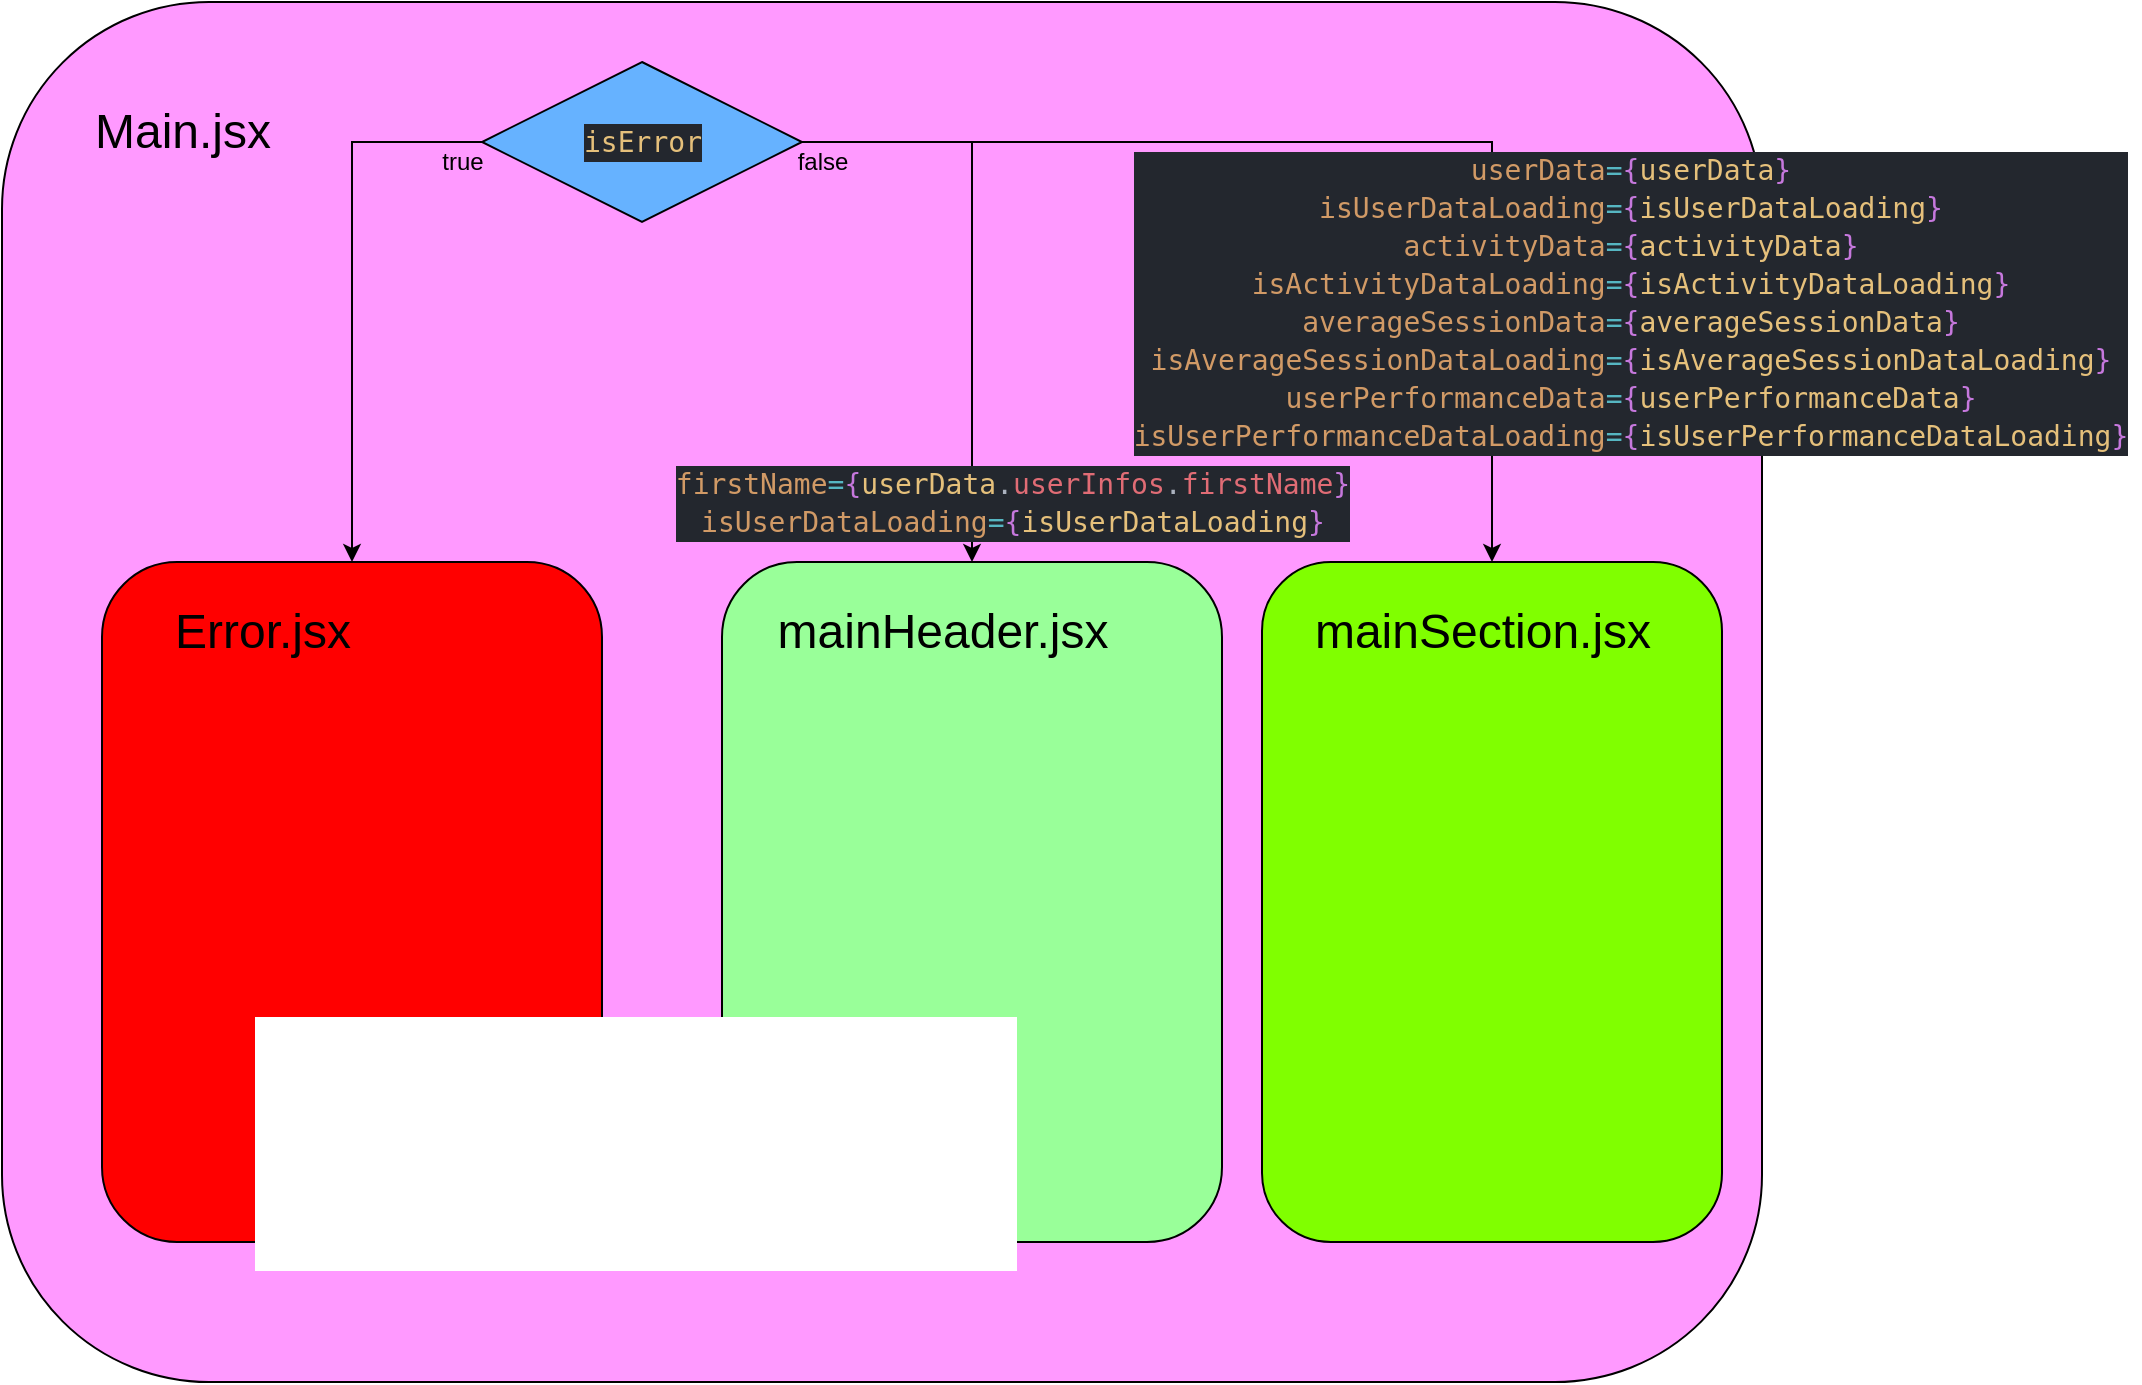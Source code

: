 <mxfile version="17.4.0" type="github">
  <diagram id="gcOafUqYc3t4vaom9Tzp" name="Page-1">
    <mxGraphModel dx="1350" dy="707" grid="1" gridSize="10" guides="1" tooltips="1" connect="1" arrows="1" fold="1" page="1" pageScale="1" pageWidth="1169" pageHeight="827" math="0" shadow="0">
      <root>
        <mxCell id="0" />
        <mxCell id="1" parent="0" />
        <mxCell id="aEwP8IYxMUIgGgLdAbBH-1" value="" style="rounded=1;whiteSpace=wrap;html=1;fontFamily=Helvetica;fontSize=24;fontColor=default;strokeColor=default;fillColor=#FF99FF;" vertex="1" parent="1">
          <mxGeometry x="100" y="10" width="880" height="690" as="geometry" />
        </mxCell>
        <mxCell id="aEwP8IYxMUIgGgLdAbBH-2" value="Main.jsx" style="text;html=1;align=center;verticalAlign=middle;resizable=0;points=[];autosize=1;strokeColor=none;fillColor=none;fontSize=24;fontFamily=Helvetica;fontColor=default;" vertex="1" parent="1">
          <mxGeometry x="140" y="60" width="100" height="30" as="geometry" />
        </mxCell>
        <mxCell id="aEwP8IYxMUIgGgLdAbBH-4" value="" style="rounded=1;whiteSpace=wrap;html=1;fillColor=#99FF99;" vertex="1" parent="1">
          <mxGeometry x="460" y="290" width="250" height="340" as="geometry" />
        </mxCell>
        <mxCell id="aEwP8IYxMUIgGgLdAbBH-5" value="mainHeader.jsx" style="text;html=1;align=center;verticalAlign=middle;resizable=0;points=[];autosize=1;strokeColor=none;fillColor=none;fontSize=24;fontFamily=Helvetica;fontColor=default;" vertex="1" parent="1">
          <mxGeometry x="480" y="310" width="180" height="30" as="geometry" />
        </mxCell>
        <mxCell id="aEwP8IYxMUIgGgLdAbBH-6" value="" style="rounded=1;whiteSpace=wrap;html=1;fillColor=#80FF00;" vertex="1" parent="1">
          <mxGeometry x="730" y="290" width="230" height="340" as="geometry" />
        </mxCell>
        <mxCell id="aEwP8IYxMUIgGgLdAbBH-7" value="mainSection.jsx" style="text;html=1;align=center;verticalAlign=middle;resizable=0;points=[];autosize=1;strokeColor=none;fillColor=none;fontSize=24;fontFamily=Helvetica;fontColor=default;" vertex="1" parent="1">
          <mxGeometry x="750" y="310" width="180" height="30" as="geometry" />
        </mxCell>
        <mxCell id="aEwP8IYxMUIgGgLdAbBH-10" value="" style="rounded=1;whiteSpace=wrap;html=1;fillColor=#FF0000;" vertex="1" parent="1">
          <mxGeometry x="150" y="290" width="250" height="340" as="geometry" />
        </mxCell>
        <mxCell id="aEwP8IYxMUIgGgLdAbBH-11" value="Error.jsx" style="text;html=1;align=center;verticalAlign=middle;resizable=0;points=[];autosize=1;strokeColor=none;fillColor=none;fontSize=24;fontFamily=Helvetica;fontColor=default;" vertex="1" parent="1">
          <mxGeometry x="180" y="310" width="100" height="30" as="geometry" />
        </mxCell>
        <mxCell id="aEwP8IYxMUIgGgLdAbBH-14" style="edgeStyle=orthogonalEdgeStyle;rounded=0;orthogonalLoop=1;jettySize=auto;html=1;exitX=1;exitY=0.5;exitDx=0;exitDy=0;entryX=0.5;entryY=0;entryDx=0;entryDy=0;" edge="1" parent="1" source="aEwP8IYxMUIgGgLdAbBH-12" target="aEwP8IYxMUIgGgLdAbBH-4">
          <mxGeometry relative="1" as="geometry" />
        </mxCell>
        <mxCell id="aEwP8IYxMUIgGgLdAbBH-15" style="edgeStyle=orthogonalEdgeStyle;rounded=0;orthogonalLoop=1;jettySize=auto;html=1;exitX=1;exitY=0.5;exitDx=0;exitDy=0;" edge="1" parent="1" source="aEwP8IYxMUIgGgLdAbBH-12" target="aEwP8IYxMUIgGgLdAbBH-6">
          <mxGeometry relative="1" as="geometry" />
        </mxCell>
        <mxCell id="aEwP8IYxMUIgGgLdAbBH-16" style="edgeStyle=orthogonalEdgeStyle;rounded=0;orthogonalLoop=1;jettySize=auto;html=1;exitX=0;exitY=0.5;exitDx=0;exitDy=0;" edge="1" parent="1" source="aEwP8IYxMUIgGgLdAbBH-12" target="aEwP8IYxMUIgGgLdAbBH-10">
          <mxGeometry relative="1" as="geometry" />
        </mxCell>
        <mxCell id="aEwP8IYxMUIgGgLdAbBH-12" value="" style="rhombus;whiteSpace=wrap;html=1;fillColor=#66B2FF;" vertex="1" parent="1">
          <mxGeometry x="340" y="40" width="160" height="80" as="geometry" />
        </mxCell>
        <mxCell id="aEwP8IYxMUIgGgLdAbBH-13" value="&lt;div style=&quot;color: rgb(171 , 178 , 191) ; background-color: rgb(35 , 39 , 46) ; font-family: &amp;#34;droid sans mono&amp;#34; , &amp;#34;monospace&amp;#34; , monospace ; font-size: 14px ; line-height: 19px&quot;&gt;&lt;span style=&quot;color: #e5c07b&quot;&gt;isError&lt;/span&gt;&lt;/div&gt;" style="text;html=1;align=center;verticalAlign=middle;resizable=0;points=[];autosize=1;strokeColor=none;fillColor=none;" vertex="1" parent="1">
          <mxGeometry x="385" y="70" width="70" height="20" as="geometry" />
        </mxCell>
        <mxCell id="aEwP8IYxMUIgGgLdAbBH-17" value="true" style="text;html=1;align=center;verticalAlign=middle;resizable=0;points=[];autosize=1;strokeColor=none;fillColor=none;" vertex="1" parent="1">
          <mxGeometry x="310" y="80" width="40" height="20" as="geometry" />
        </mxCell>
        <mxCell id="aEwP8IYxMUIgGgLdAbBH-18" value="false" style="text;html=1;align=center;verticalAlign=middle;resizable=0;points=[];autosize=1;strokeColor=none;fillColor=none;" vertex="1" parent="1">
          <mxGeometry x="490" y="80" width="40" height="20" as="geometry" />
        </mxCell>
        <mxCell id="aEwP8IYxMUIgGgLdAbBH-20" value="&lt;div style=&quot;color: rgb(171 , 178 , 191) ; background-color: rgb(35 , 39 , 46) ; font-family: &amp;#34;droid sans mono&amp;#34; , &amp;#34;monospace&amp;#34; , monospace ; font-size: 14px ; line-height: 19px&quot;&gt;&lt;div&gt;&lt;span style=&quot;color: #d19a66&quot;&gt;userData&lt;/span&gt;&lt;span style=&quot;color: #56b6c2&quot;&gt;=&lt;/span&gt;&lt;span style=&quot;color: #c678dd&quot;&gt;{&lt;/span&gt;&lt;span style=&quot;color: #e5c07b&quot;&gt;userData&lt;/span&gt;&lt;span style=&quot;color: #c678dd&quot;&gt;}&lt;/span&gt;&lt;/div&gt;&lt;div&gt;        &lt;span style=&quot;color: #d19a66&quot;&gt;isUserDataLoading&lt;/span&gt;&lt;span style=&quot;color: #56b6c2&quot;&gt;=&lt;/span&gt;&lt;span style=&quot;color: #c678dd&quot;&gt;{&lt;/span&gt;&lt;span style=&quot;color: #e5c07b&quot;&gt;isUserDataLoading&lt;/span&gt;&lt;span style=&quot;color: #c678dd&quot;&gt;}&lt;/span&gt;&lt;/div&gt;&lt;div&gt;        &lt;span style=&quot;color: #d19a66&quot;&gt;activityData&lt;/span&gt;&lt;span style=&quot;color: #56b6c2&quot;&gt;=&lt;/span&gt;&lt;span style=&quot;color: #c678dd&quot;&gt;{&lt;/span&gt;&lt;span style=&quot;color: #e5c07b&quot;&gt;activityData&lt;/span&gt;&lt;span style=&quot;color: #c678dd&quot;&gt;}&lt;/span&gt;&lt;/div&gt;&lt;div&gt;        &lt;span style=&quot;color: #d19a66&quot;&gt;isActivityDataLoading&lt;/span&gt;&lt;span style=&quot;color: #56b6c2&quot;&gt;=&lt;/span&gt;&lt;span style=&quot;color: #c678dd&quot;&gt;{&lt;/span&gt;&lt;span style=&quot;color: #e5c07b&quot;&gt;isActivityDataLoading&lt;/span&gt;&lt;span style=&quot;color: #c678dd&quot;&gt;}&lt;/span&gt;&lt;/div&gt;&lt;div&gt;        &lt;span style=&quot;color: #d19a66&quot;&gt;averageSessionData&lt;/span&gt;&lt;span style=&quot;color: #56b6c2&quot;&gt;=&lt;/span&gt;&lt;span style=&quot;color: #c678dd&quot;&gt;{&lt;/span&gt;&lt;span style=&quot;color: #e5c07b&quot;&gt;averageSessionData&lt;/span&gt;&lt;span style=&quot;color: #c678dd&quot;&gt;}&lt;/span&gt;&lt;/div&gt;&lt;div&gt;        &lt;span style=&quot;color: #d19a66&quot;&gt;isAverageSessionDataLoading&lt;/span&gt;&lt;span style=&quot;color: #56b6c2&quot;&gt;=&lt;/span&gt;&lt;span style=&quot;color: #c678dd&quot;&gt;{&lt;/span&gt;&lt;span style=&quot;color: #e5c07b&quot;&gt;isAverageSessionDataLoading&lt;/span&gt;&lt;span style=&quot;color: #c678dd&quot;&gt;}&lt;/span&gt;&lt;/div&gt;&lt;div&gt;        &lt;span style=&quot;color: #d19a66&quot;&gt;userPerformanceData&lt;/span&gt;&lt;span style=&quot;color: #56b6c2&quot;&gt;=&lt;/span&gt;&lt;span style=&quot;color: #c678dd&quot;&gt;{&lt;/span&gt;&lt;span style=&quot;color: #e5c07b&quot;&gt;userPerformanceData&lt;/span&gt;&lt;span style=&quot;color: #c678dd&quot;&gt;}&lt;/span&gt;&lt;/div&gt;&lt;div&gt;        &lt;span style=&quot;color: #d19a66&quot;&gt;isUserPerformanceDataLoading&lt;/span&gt;&lt;span style=&quot;color: #56b6c2&quot;&gt;=&lt;/span&gt;&lt;span style=&quot;color: #c678dd&quot;&gt;{&lt;/span&gt;&lt;span style=&quot;color: #e5c07b&quot;&gt;isUserPerformanceDataLoading&lt;/span&gt;&lt;span style=&quot;color: #c678dd&quot;&gt;}&lt;/span&gt;&lt;/div&gt;&lt;/div&gt;" style="text;html=1;align=center;verticalAlign=middle;resizable=0;points=[];autosize=1;strokeColor=none;fillColor=none;" vertex="1" parent="1">
          <mxGeometry x="659" y="80" width="510" height="160" as="geometry" />
        </mxCell>
        <mxCell id="aEwP8IYxMUIgGgLdAbBH-21" value="&lt;div style=&quot;color: rgb(171 , 178 , 191) ; background-color: rgb(35 , 39 , 46) ; font-family: &amp;#34;droid sans mono&amp;#34; , &amp;#34;monospace&amp;#34; , monospace ; font-size: 14px ; line-height: 19px&quot;&gt;&lt;div&gt;&lt;span style=&quot;color: #d19a66&quot;&gt;firstName&lt;/span&gt;&lt;span style=&quot;color: #56b6c2&quot;&gt;=&lt;/span&gt;&lt;span style=&quot;color: #c678dd&quot;&gt;{&lt;/span&gt;&lt;span style=&quot;color: #e5c07b&quot;&gt;userData&lt;/span&gt;.&lt;span style=&quot;color: #e06c75&quot;&gt;userInfos&lt;/span&gt;.&lt;span style=&quot;color: #e06c75&quot;&gt;firstName&lt;/span&gt;&lt;span style=&quot;color: #c678dd&quot;&gt;}&lt;/span&gt;&lt;/div&gt;&lt;div&gt;        &lt;span style=&quot;color: #d19a66&quot;&gt;isUserDataLoading&lt;/span&gt;&lt;span style=&quot;color: #56b6c2&quot;&gt;=&lt;/span&gt;&lt;span style=&quot;color: #c678dd&quot;&gt;{&lt;/span&gt;&lt;span style=&quot;color: #e5c07b&quot;&gt;isUserDataLoading&lt;/span&gt;&lt;span style=&quot;color: #c678dd&quot;&gt;}&lt;/span&gt;&lt;/div&gt;&lt;/div&gt;" style="text;html=1;align=center;verticalAlign=middle;resizable=0;points=[];autosize=1;strokeColor=none;fillColor=none;" vertex="1" parent="1">
          <mxGeometry x="430" y="240" width="350" height="40" as="geometry" />
        </mxCell>
      </root>
    </mxGraphModel>
  </diagram>
</mxfile>
